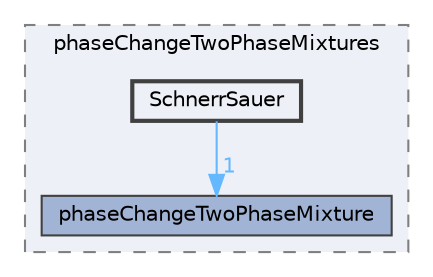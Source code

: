 digraph "applications/solvers/multiphase/interPhaseChangeFoam/phaseChangeTwoPhaseMixtures/SchnerrSauer"
{
 // LATEX_PDF_SIZE
  bgcolor="transparent";
  edge [fontname=Helvetica,fontsize=10,labelfontname=Helvetica,labelfontsize=10];
  node [fontname=Helvetica,fontsize=10,shape=box,height=0.2,width=0.4];
  compound=true
  subgraph clusterdir_428d76558bf17b61b63e4dbf2a2e5401 {
    graph [ bgcolor="#edf0f7", pencolor="grey50", label="phaseChangeTwoPhaseMixtures", fontname=Helvetica,fontsize=10 style="filled,dashed", URL="dir_428d76558bf17b61b63e4dbf2a2e5401.html",tooltip=""]
  dir_21e893d6b4a0ab8f17bf121752a23206 [label="phaseChangeTwoPhaseMixture", fillcolor="#a2b4d6", color="grey25", style="filled", URL="dir_21e893d6b4a0ab8f17bf121752a23206.html",tooltip=""];
  dir_b3a69e1e896de06609f27ea2da8836cf [label="SchnerrSauer", fillcolor="#edf0f7", color="grey25", style="filled,bold", URL="dir_b3a69e1e896de06609f27ea2da8836cf.html",tooltip=""];
  }
  dir_b3a69e1e896de06609f27ea2da8836cf->dir_21e893d6b4a0ab8f17bf121752a23206 [headlabel="1", labeldistance=1.5 headhref="dir_003439_002879.html" href="dir_003439_002879.html" color="steelblue1" fontcolor="steelblue1"];
}
